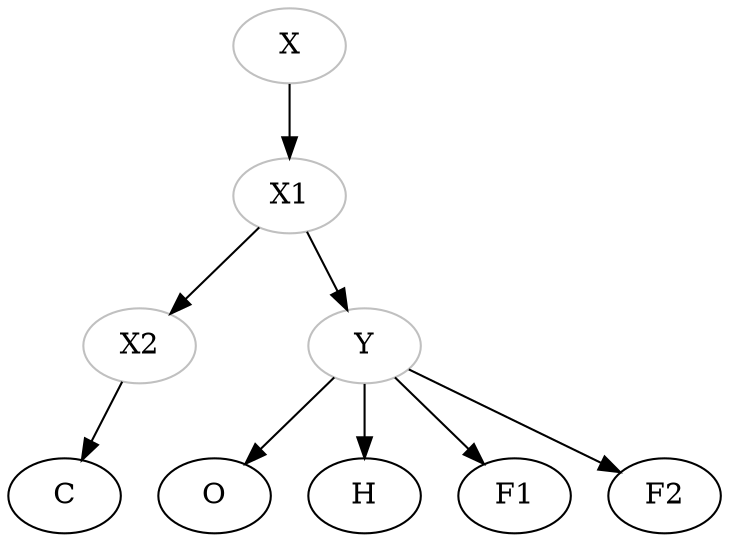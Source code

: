 digraph {

X[color="grey"];
X1[color="grey"];
X2[color="grey"];
Y[color="grey"];

X->X1;
X1->X2;
X2->C;
X1->Y;
Y->O;
Y->H;
Y->F1;
Y->F2;

}
